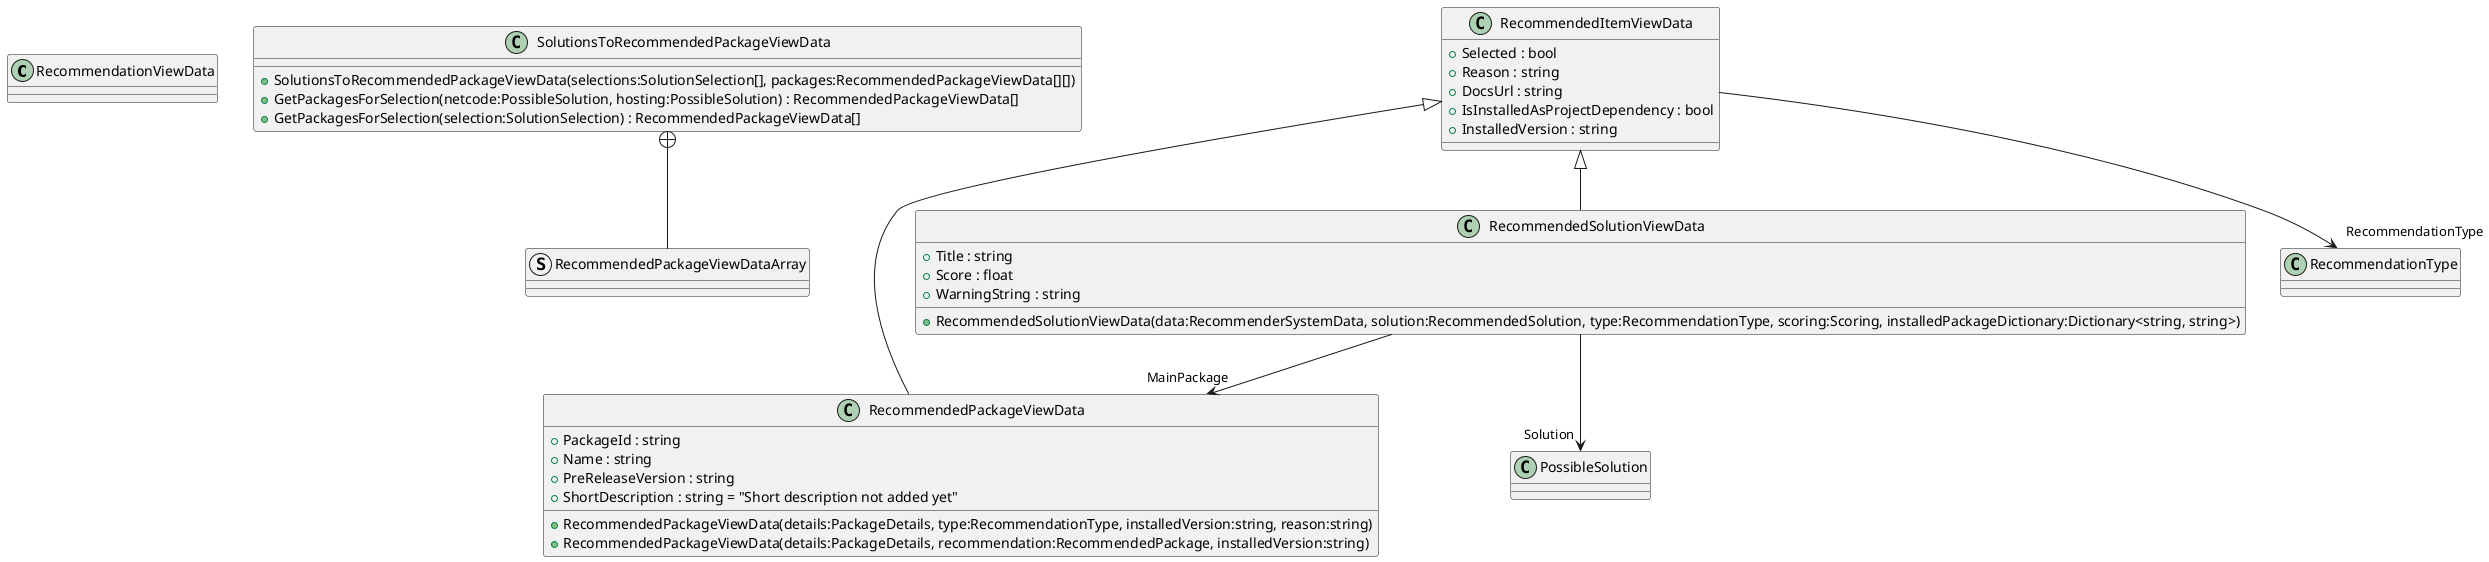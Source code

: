 @startuml
class RecommendationViewData {
}
class SolutionsToRecommendedPackageViewData {
    + SolutionsToRecommendedPackageViewData(selections:SolutionSelection[], packages:RecommendedPackageViewData[][])
    + GetPackagesForSelection(netcode:PossibleSolution, hosting:PossibleSolution) : RecommendedPackageViewData[]
    + GetPackagesForSelection(selection:SolutionSelection) : RecommendedPackageViewData[]
}
class RecommendedItemViewData {
    + Selected : bool
    + Reason : string
    + DocsUrl : string
    + IsInstalledAsProjectDependency : bool
    + InstalledVersion : string
}
class RecommendedSolutionViewData {
    + Title : string
    + Score : float
    + WarningString : string
    + RecommendedSolutionViewData(data:RecommenderSystemData, solution:RecommendedSolution, type:RecommendationType, scoring:Scoring, installedPackageDictionary:Dictionary<string, string>)
}
class RecommendedPackageViewData {
    + PackageId : string
    + Name : string
    + PreReleaseVersion : string
    + ShortDescription : string = "Short description not added yet"
    + RecommendedPackageViewData(details:PackageDetails, type:RecommendationType, installedVersion:string, reason:string)
    + RecommendedPackageViewData(details:PackageDetails, recommendation:RecommendedPackage, installedVersion:string)
}
struct RecommendedPackageViewDataArray {
}
RecommendedItemViewData --> "RecommendationType" RecommendationType
RecommendedItemViewData <|-- RecommendedSolutionViewData
RecommendedSolutionViewData --> "Solution" PossibleSolution
RecommendedSolutionViewData --> "MainPackage" RecommendedPackageViewData
RecommendedItemViewData <|-- RecommendedPackageViewData
SolutionsToRecommendedPackageViewData +-- RecommendedPackageViewDataArray
@enduml
